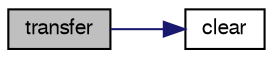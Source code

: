 digraph "transfer"
{
  bgcolor="transparent";
  edge [fontname="FreeSans",fontsize="10",labelfontname="FreeSans",labelfontsize="10"];
  node [fontname="FreeSans",fontsize="10",shape=record];
  rankdir="LR";
  Node398 [label="transfer",height=0.2,width=0.4,color="black", fillcolor="grey75", style="filled", fontcolor="black"];
  Node398 -> Node399 [color="midnightblue",fontsize="10",style="solid",fontname="FreeSans"];
  Node399 [label="clear",height=0.2,width=0.4,color="black",URL="$a25738.html#ac8bb3912a3ce86b15842e79d0b421204",tooltip="Clear all entries from table. "];
}
